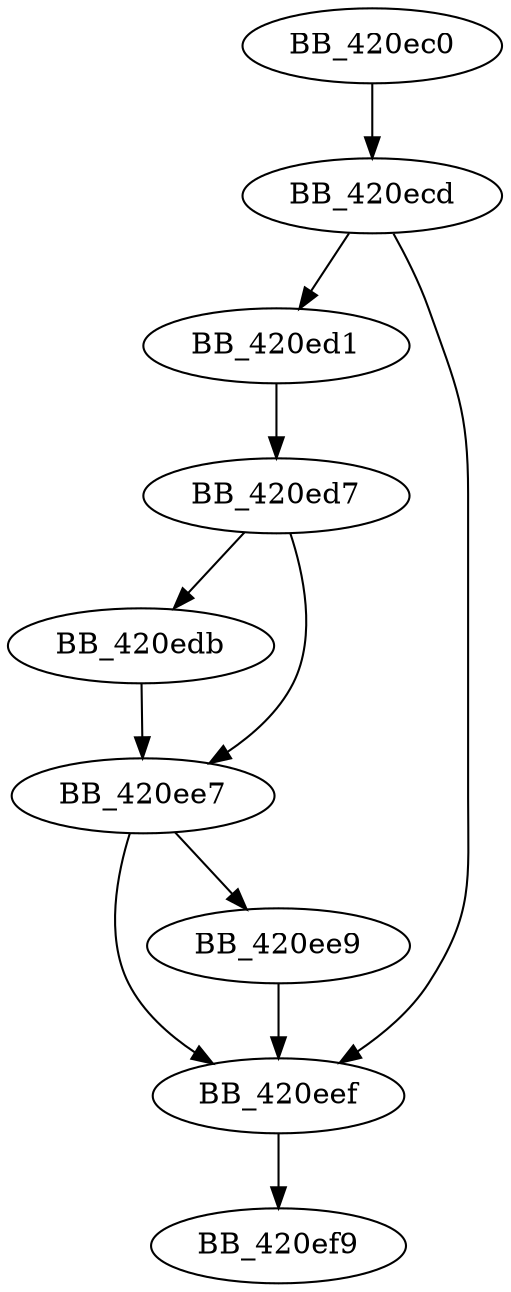 DiGraph sub_420EC0{
BB_420ec0->BB_420ecd
BB_420ecd->BB_420ed1
BB_420ecd->BB_420eef
BB_420ed1->BB_420ed7
BB_420ed7->BB_420edb
BB_420ed7->BB_420ee7
BB_420edb->BB_420ee7
BB_420ee7->BB_420ee9
BB_420ee7->BB_420eef
BB_420ee9->BB_420eef
BB_420eef->BB_420ef9
}
